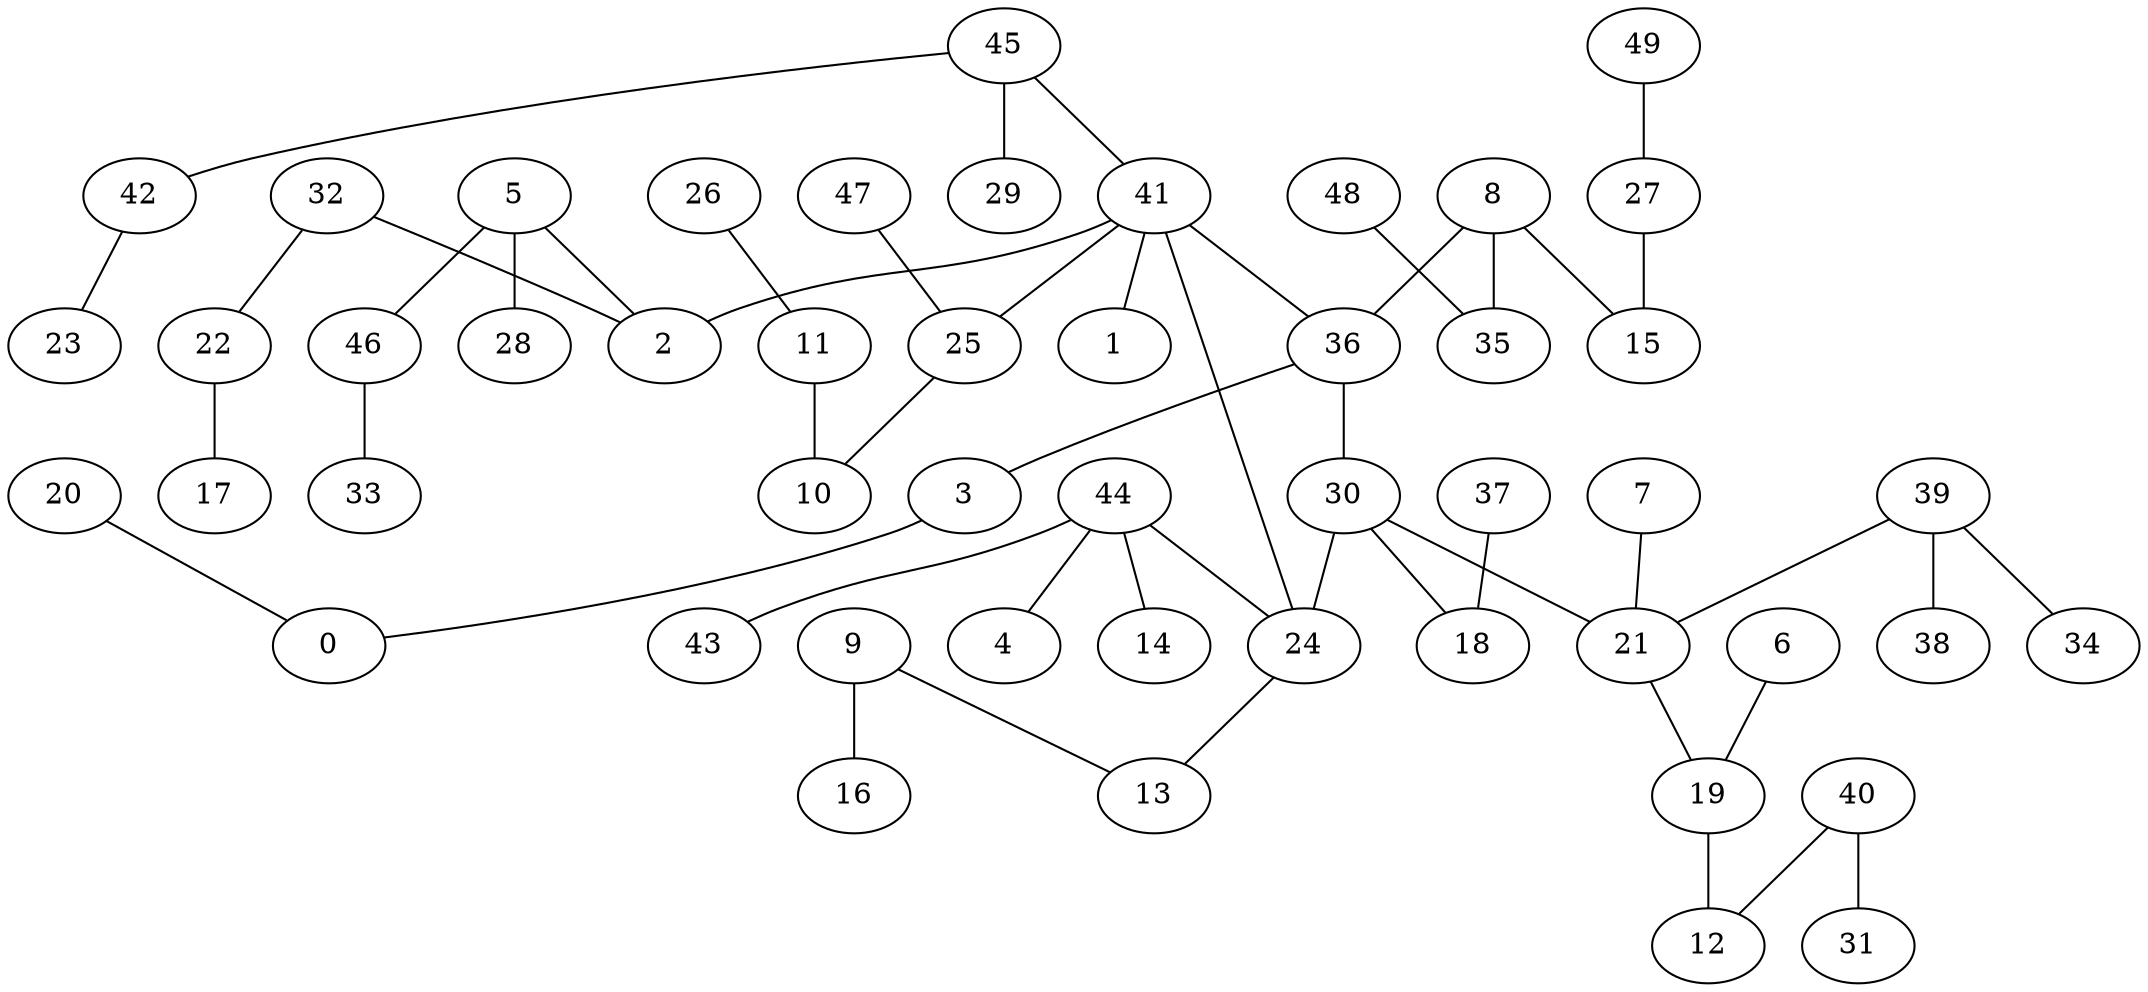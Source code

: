 digraph GG_graph {

subgraph G_graph {
edge [color = black]
"20" -> "0" [dir = none]
"48" -> "35" [dir = none]
"9" -> "16" [dir = none]
"9" -> "13" [dir = none]
"22" -> "17" [dir = none]
"27" -> "15" [dir = none]
"19" -> "12" [dir = none]
"40" -> "31" [dir = none]
"40" -> "12" [dir = none]
"47" -> "25" [dir = none]
"26" -> "11" [dir = none]
"32" -> "22" [dir = none]
"32" -> "2" [dir = none]
"36" -> "3" [dir = none]
"36" -> "30" [dir = none]
"41" -> "2" [dir = none]
"41" -> "1" [dir = none]
"41" -> "25" [dir = none]
"41" -> "24" [dir = none]
"49" -> "27" [dir = none]
"42" -> "23" [dir = none]
"21" -> "19" [dir = none]
"24" -> "13" [dir = none]
"44" -> "14" [dir = none]
"44" -> "43" [dir = none]
"44" -> "4" [dir = none]
"44" -> "24" [dir = none]
"25" -> "10" [dir = none]
"11" -> "10" [dir = none]
"39" -> "34" [dir = none]
"39" -> "38" [dir = none]
"39" -> "21" [dir = none]
"8" -> "35" [dir = none]
"8" -> "15" [dir = none]
"8" -> "36" [dir = none]
"37" -> "18" [dir = none]
"7" -> "21" [dir = none]
"46" -> "33" [dir = none]
"6" -> "19" [dir = none]
"30" -> "18" [dir = none]
"30" -> "21" [dir = none]
"30" -> "24" [dir = none]
"45" -> "29" [dir = none]
"45" -> "42" [dir = none]
"45" -> "41" [dir = none]
"3" -> "0" [dir = none]
"5" -> "28" [dir = none]
"5" -> "46" [dir = none]
"5" -> "2" [dir = none]
"41" -> "36" [dir = none]
}

}
